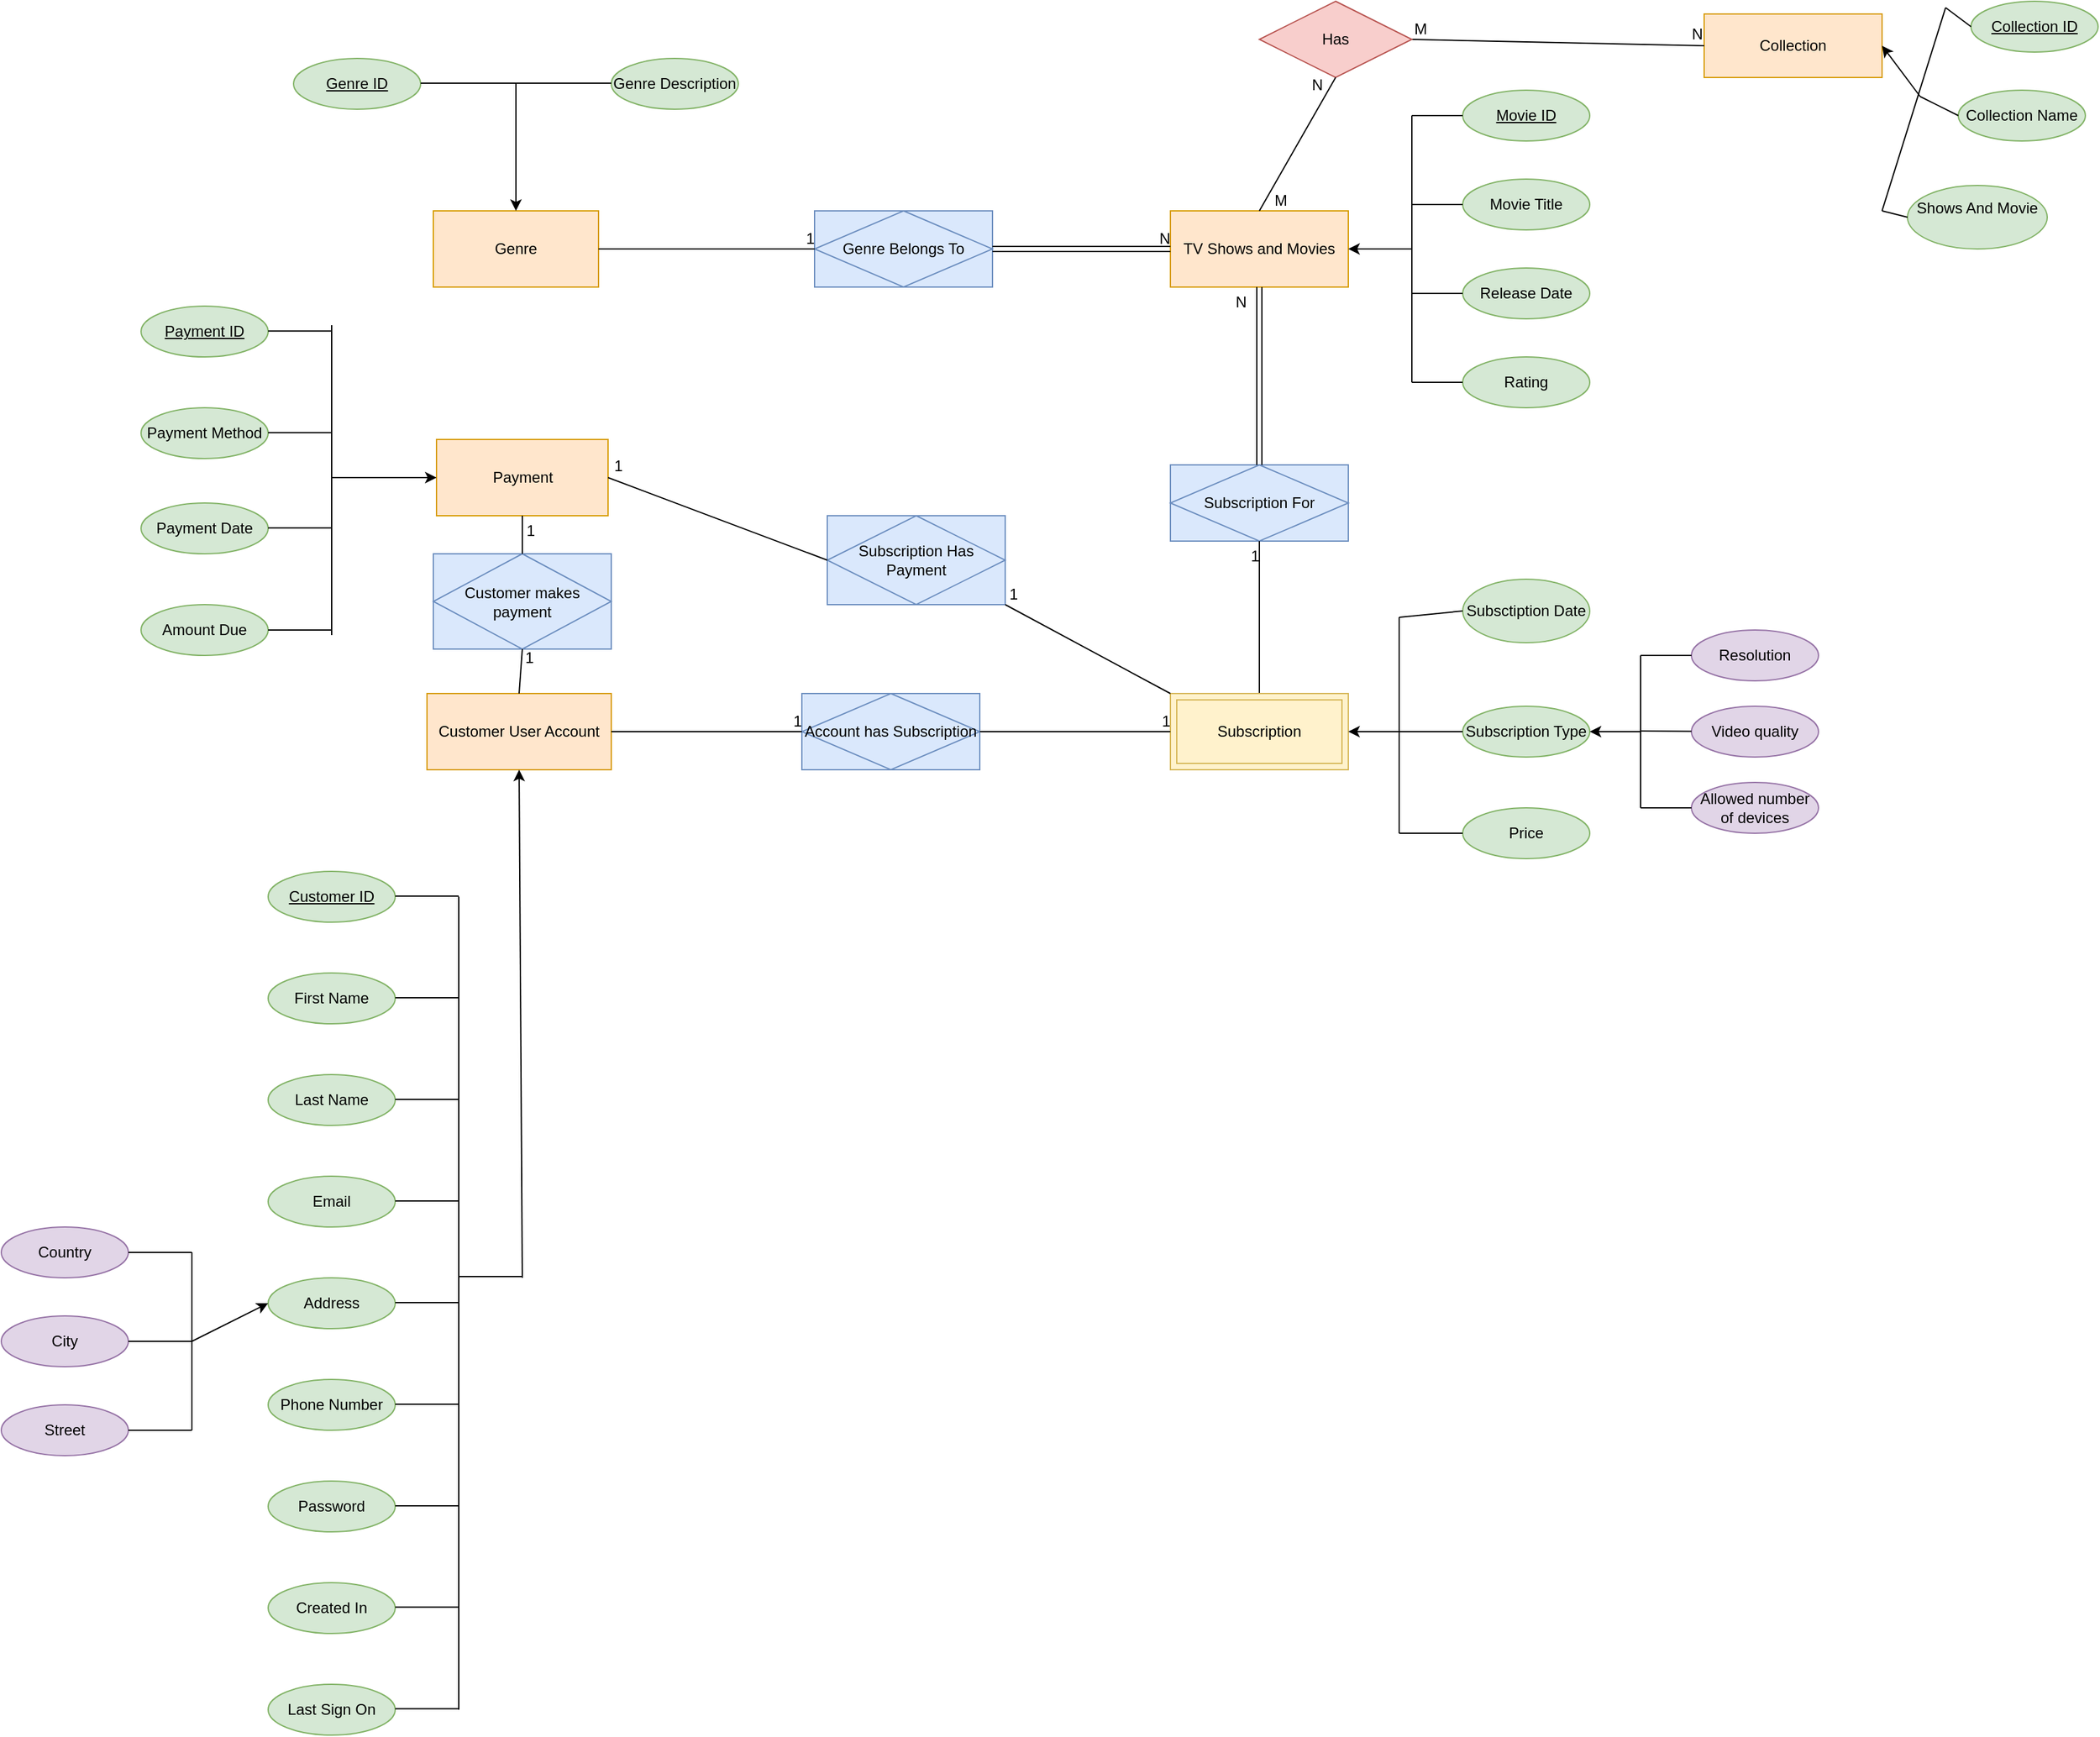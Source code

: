 <mxfile version="15.9.1" type="github">
  <diagram id="vIxli9DI9CL3hc1L__Mi" name="Page-1">
    <mxGraphModel dx="1574" dy="836" grid="1" gridSize="10" guides="1" tooltips="1" connect="1" arrows="1" fold="1" page="1" pageScale="1" pageWidth="1654" pageHeight="2336" math="0" shadow="0">
      <root>
        <mxCell id="0" />
        <mxCell id="1" parent="0" />
        <mxCell id="NIfGBF_LidaSrqxh-zxE-1" value="Genre" style="whiteSpace=wrap;html=1;align=center;fillColor=#ffe6cc;strokeColor=#d79b00;" parent="1" vertex="1">
          <mxGeometry x="340" y="180" width="130" height="60" as="geometry" />
        </mxCell>
        <mxCell id="NIfGBF_LidaSrqxh-zxE-2" value="Genre ID" style="ellipse;whiteSpace=wrap;html=1;align=center;fillColor=#d5e8d4;strokeColor=#82b366;fontStyle=4" parent="1" vertex="1">
          <mxGeometry x="230" y="60" width="100" height="40" as="geometry" />
        </mxCell>
        <mxCell id="NIfGBF_LidaSrqxh-zxE-3" value="Genre Description" style="ellipse;whiteSpace=wrap;html=1;align=center;fillColor=#d5e8d4;strokeColor=#82b366;" parent="1" vertex="1">
          <mxGeometry x="480" y="60" width="100" height="40" as="geometry" />
        </mxCell>
        <mxCell id="NIfGBF_LidaSrqxh-zxE-6" value="" style="endArrow=classic;html=1;rounded=0;entryX=0.5;entryY=0;entryDx=0;entryDy=0;" parent="1" target="NIfGBF_LidaSrqxh-zxE-1" edge="1">
          <mxGeometry width="50" height="50" relative="1" as="geometry">
            <mxPoint x="405" y="80" as="sourcePoint" />
            <mxPoint x="390" y="100.5" as="targetPoint" />
          </mxGeometry>
        </mxCell>
        <mxCell id="NIfGBF_LidaSrqxh-zxE-7" value="" style="endArrow=none;html=1;rounded=0;" parent="1" edge="1">
          <mxGeometry width="50" height="50" relative="1" as="geometry">
            <mxPoint x="330" y="79.5" as="sourcePoint" />
            <mxPoint x="480" y="79.5" as="targetPoint" />
          </mxGeometry>
        </mxCell>
        <mxCell id="NIfGBF_LidaSrqxh-zxE-9" value="Genre Belongs To" style="shape=associativeEntity;whiteSpace=wrap;html=1;align=center;fillColor=#dae8fc;strokeColor=#6c8ebf;" parent="1" vertex="1">
          <mxGeometry x="640" y="180" width="140" height="60" as="geometry" />
        </mxCell>
        <mxCell id="NIfGBF_LidaSrqxh-zxE-10" value="" style="endArrow=none;html=1;rounded=0;exitX=1;exitY=0.5;exitDx=0;exitDy=0;entryX=0;entryY=0.5;entryDx=0;entryDy=0;" parent="1" source="NIfGBF_LidaSrqxh-zxE-1" target="NIfGBF_LidaSrqxh-zxE-9" edge="1">
          <mxGeometry relative="1" as="geometry">
            <mxPoint x="470" y="239" as="sourcePoint" />
            <mxPoint x="630" y="239" as="targetPoint" />
          </mxGeometry>
        </mxCell>
        <mxCell id="NIfGBF_LidaSrqxh-zxE-11" value="1" style="resizable=0;html=1;align=right;verticalAlign=bottom;" parent="NIfGBF_LidaSrqxh-zxE-10" connectable="0" vertex="1">
          <mxGeometry x="1" relative="1" as="geometry" />
        </mxCell>
        <mxCell id="NIfGBF_LidaSrqxh-zxE-12" value="TV Shows and Movies" style="whiteSpace=wrap;html=1;align=center;fillColor=#ffe6cc;strokeColor=#d79b00;" parent="1" vertex="1">
          <mxGeometry x="920" y="180" width="140" height="60" as="geometry" />
        </mxCell>
        <mxCell id="NIfGBF_LidaSrqxh-zxE-13" value="" style="shape=link;html=1;rounded=0;exitX=1;exitY=0.5;exitDx=0;exitDy=0;entryX=0;entryY=0.5;entryDx=0;entryDy=0;" parent="1" source="NIfGBF_LidaSrqxh-zxE-9" target="NIfGBF_LidaSrqxh-zxE-12" edge="1">
          <mxGeometry relative="1" as="geometry">
            <mxPoint x="810" y="200" as="sourcePoint" />
            <mxPoint x="970" y="200" as="targetPoint" />
          </mxGeometry>
        </mxCell>
        <mxCell id="NIfGBF_LidaSrqxh-zxE-14" value="N" style="resizable=0;html=1;align=right;verticalAlign=bottom;" parent="NIfGBF_LidaSrqxh-zxE-13" connectable="0" vertex="1">
          <mxGeometry x="1" relative="1" as="geometry" />
        </mxCell>
        <mxCell id="en8W7bjXeNqJYoDH670p-1" value="Movie ID" style="ellipse;whiteSpace=wrap;html=1;align=center;fillColor=#d5e8d4;strokeColor=#82b366;fontStyle=4" parent="1" vertex="1">
          <mxGeometry x="1150" y="85" width="100" height="40" as="geometry" />
        </mxCell>
        <mxCell id="en8W7bjXeNqJYoDH670p-2" value="Movie Title" style="ellipse;whiteSpace=wrap;html=1;align=center;fillColor=#d5e8d4;strokeColor=#82b366;" parent="1" vertex="1">
          <mxGeometry x="1150" y="155" width="100" height="40" as="geometry" />
        </mxCell>
        <mxCell id="en8W7bjXeNqJYoDH670p-3" value="Release Date" style="ellipse;whiteSpace=wrap;html=1;align=center;fillColor=#d5e8d4;strokeColor=#82b366;" parent="1" vertex="1">
          <mxGeometry x="1150" y="225" width="100" height="40" as="geometry" />
        </mxCell>
        <mxCell id="en8W7bjXeNqJYoDH670p-4" value="Rating" style="ellipse;whiteSpace=wrap;html=1;align=center;fillColor=#d5e8d4;strokeColor=#82b366;" parent="1" vertex="1">
          <mxGeometry x="1150" y="295" width="100" height="40" as="geometry" />
        </mxCell>
        <mxCell id="en8W7bjXeNqJYoDH670p-5" value="" style="endArrow=none;html=1;rounded=0;entryX=0;entryY=0.5;entryDx=0;entryDy=0;" parent="1" target="en8W7bjXeNqJYoDH670p-1" edge="1">
          <mxGeometry width="50" height="50" relative="1" as="geometry">
            <mxPoint x="1110" y="105" as="sourcePoint" />
            <mxPoint x="1140" y="104.5" as="targetPoint" />
          </mxGeometry>
        </mxCell>
        <mxCell id="en8W7bjXeNqJYoDH670p-6" value="" style="endArrow=none;html=1;rounded=0;entryX=0;entryY=0.5;entryDx=0;entryDy=0;" parent="1" target="en8W7bjXeNqJYoDH670p-2" edge="1">
          <mxGeometry width="50" height="50" relative="1" as="geometry">
            <mxPoint x="1110" y="175" as="sourcePoint" />
            <mxPoint x="1130" y="174.5" as="targetPoint" />
          </mxGeometry>
        </mxCell>
        <mxCell id="en8W7bjXeNqJYoDH670p-7" value="" style="endArrow=none;html=1;rounded=0;entryX=0;entryY=0.5;entryDx=0;entryDy=0;" parent="1" target="en8W7bjXeNqJYoDH670p-3" edge="1">
          <mxGeometry width="50" height="50" relative="1" as="geometry">
            <mxPoint x="1110" y="245" as="sourcePoint" />
            <mxPoint x="1140" y="244.5" as="targetPoint" />
          </mxGeometry>
        </mxCell>
        <mxCell id="en8W7bjXeNqJYoDH670p-8" value="" style="endArrow=none;html=1;rounded=0;entryX=0;entryY=0.5;entryDx=0;entryDy=0;" parent="1" target="en8W7bjXeNqJYoDH670p-4" edge="1">
          <mxGeometry width="50" height="50" relative="1" as="geometry">
            <mxPoint x="1110" y="315" as="sourcePoint" />
            <mxPoint x="1140" y="314.5" as="targetPoint" />
          </mxGeometry>
        </mxCell>
        <mxCell id="en8W7bjXeNqJYoDH670p-9" value="" style="endArrow=none;html=1;rounded=0;" parent="1" edge="1">
          <mxGeometry width="50" height="50" relative="1" as="geometry">
            <mxPoint x="1110" y="315" as="sourcePoint" />
            <mxPoint x="1110" y="105" as="targetPoint" />
          </mxGeometry>
        </mxCell>
        <mxCell id="en8W7bjXeNqJYoDH670p-10" value="" style="endArrow=classic;html=1;rounded=0;entryX=1;entryY=0.5;entryDx=0;entryDy=0;" parent="1" target="NIfGBF_LidaSrqxh-zxE-12" edge="1">
          <mxGeometry width="50" height="50" relative="1" as="geometry">
            <mxPoint x="1110" y="210" as="sourcePoint" />
            <mxPoint x="1070" y="209.5" as="targetPoint" />
          </mxGeometry>
        </mxCell>
        <mxCell id="vVi_NHI8I7VarCt74pUY-2" value="Subscription For" style="shape=associativeEntity;whiteSpace=wrap;html=1;align=center;fillColor=#dae8fc;strokeColor=#6c8ebf;" vertex="1" parent="1">
          <mxGeometry x="920" y="380" width="140" height="60" as="geometry" />
        </mxCell>
        <mxCell id="vVi_NHI8I7VarCt74pUY-3" value="" style="endArrow=none;html=1;rounded=0;exitX=0.5;exitY=0;exitDx=0;exitDy=0;entryX=0.5;entryY=1;entryDx=0;entryDy=0;" edge="1" parent="1" source="vVi_NHI8I7VarCt74pUY-11" target="vVi_NHI8I7VarCt74pUY-2">
          <mxGeometry relative="1" as="geometry">
            <mxPoint x="990" y="560" as="sourcePoint" />
            <mxPoint x="1210" y="490" as="targetPoint" />
          </mxGeometry>
        </mxCell>
        <mxCell id="vVi_NHI8I7VarCt74pUY-4" value="1" style="resizable=0;html=1;align=right;verticalAlign=bottom;" connectable="0" vertex="1" parent="vVi_NHI8I7VarCt74pUY-3">
          <mxGeometry x="1" relative="1" as="geometry">
            <mxPoint y="20" as="offset" />
          </mxGeometry>
        </mxCell>
        <mxCell id="vVi_NHI8I7VarCt74pUY-5" value="" style="shape=link;html=1;rounded=0;exitX=0.5;exitY=0;exitDx=0;exitDy=0;entryX=0.5;entryY=1;entryDx=0;entryDy=0;" edge="1" parent="1" source="vVi_NHI8I7VarCt74pUY-2" target="NIfGBF_LidaSrqxh-zxE-12">
          <mxGeometry relative="1" as="geometry">
            <mxPoint x="980" y="290" as="sourcePoint" />
            <mxPoint x="1140" y="290" as="targetPoint" />
          </mxGeometry>
        </mxCell>
        <mxCell id="vVi_NHI8I7VarCt74pUY-6" value="N" style="resizable=0;html=1;align=right;verticalAlign=bottom;" connectable="0" vertex="1" parent="vVi_NHI8I7VarCt74pUY-5">
          <mxGeometry x="1" relative="1" as="geometry">
            <mxPoint x="-10" y="20" as="offset" />
          </mxGeometry>
        </mxCell>
        <mxCell id="vVi_NHI8I7VarCt74pUY-7" value="Subsctiption Date" style="ellipse;whiteSpace=wrap;html=1;align=center;fillColor=#d5e8d4;strokeColor=#82b366;" vertex="1" parent="1">
          <mxGeometry x="1150" y="470" width="100" height="50" as="geometry" />
        </mxCell>
        <mxCell id="vVi_NHI8I7VarCt74pUY-8" value="Subscription Type" style="ellipse;whiteSpace=wrap;html=1;align=center;fillColor=#d5e8d4;strokeColor=#82b366;" vertex="1" parent="1">
          <mxGeometry x="1150" y="570" width="100" height="40" as="geometry" />
        </mxCell>
        <mxCell id="vVi_NHI8I7VarCt74pUY-9" value="Price" style="ellipse;whiteSpace=wrap;html=1;align=center;fillColor=#d5e8d4;strokeColor=#82b366;" vertex="1" parent="1">
          <mxGeometry x="1150" y="650" width="100" height="40" as="geometry" />
        </mxCell>
        <mxCell id="vVi_NHI8I7VarCt74pUY-10" value="Resolution" style="ellipse;whiteSpace=wrap;html=1;align=center;fillColor=#e1d5e7;strokeColor=#9673a6;" vertex="1" parent="1">
          <mxGeometry x="1330" y="510" width="100" height="40" as="geometry" />
        </mxCell>
        <mxCell id="vVi_NHI8I7VarCt74pUY-11" value="Subscription" style="shape=ext;margin=3;double=1;whiteSpace=wrap;html=1;align=center;fillColor=#fff2cc;strokeColor=#d6b656;" vertex="1" parent="1">
          <mxGeometry x="920" y="560" width="140" height="60" as="geometry" />
        </mxCell>
        <mxCell id="vVi_NHI8I7VarCt74pUY-13" value="Video quality" style="ellipse;whiteSpace=wrap;html=1;align=center;fillColor=#e1d5e7;strokeColor=#9673a6;" vertex="1" parent="1">
          <mxGeometry x="1330" y="570" width="100" height="40" as="geometry" />
        </mxCell>
        <mxCell id="vVi_NHI8I7VarCt74pUY-14" value="Allowed number of devices" style="ellipse;whiteSpace=wrap;html=1;align=center;fillColor=#e1d5e7;strokeColor=#9673a6;" vertex="1" parent="1">
          <mxGeometry x="1330" y="630" width="100" height="40" as="geometry" />
        </mxCell>
        <mxCell id="vVi_NHI8I7VarCt74pUY-15" value="" style="endArrow=none;html=1;rounded=0;entryX=0;entryY=0.5;entryDx=0;entryDy=0;" edge="1" parent="1" target="vVi_NHI8I7VarCt74pUY-10">
          <mxGeometry width="50" height="50" relative="1" as="geometry">
            <mxPoint x="1290" y="530" as="sourcePoint" />
            <mxPoint x="1320" y="540" as="targetPoint" />
          </mxGeometry>
        </mxCell>
        <mxCell id="vVi_NHI8I7VarCt74pUY-16" value="" style="endArrow=none;html=1;rounded=0;" edge="1" parent="1" target="vVi_NHI8I7VarCt74pUY-13">
          <mxGeometry width="50" height="50" relative="1" as="geometry">
            <mxPoint x="1290" y="589.5" as="sourcePoint" />
            <mxPoint x="1330" y="589.5" as="targetPoint" />
          </mxGeometry>
        </mxCell>
        <mxCell id="vVi_NHI8I7VarCt74pUY-17" value="" style="endArrow=none;html=1;rounded=0;entryX=0;entryY=0.5;entryDx=0;entryDy=0;" edge="1" parent="1" target="vVi_NHI8I7VarCt74pUY-14">
          <mxGeometry width="50" height="50" relative="1" as="geometry">
            <mxPoint x="1290" y="650" as="sourcePoint" />
            <mxPoint x="1310" y="640" as="targetPoint" />
          </mxGeometry>
        </mxCell>
        <mxCell id="vVi_NHI8I7VarCt74pUY-18" value="" style="endArrow=none;html=1;rounded=0;" edge="1" parent="1">
          <mxGeometry width="50" height="50" relative="1" as="geometry">
            <mxPoint x="1290" y="650" as="sourcePoint" />
            <mxPoint x="1290" y="530" as="targetPoint" />
          </mxGeometry>
        </mxCell>
        <mxCell id="vVi_NHI8I7VarCt74pUY-19" value="" style="endArrow=classic;html=1;rounded=0;entryX=1;entryY=0.5;entryDx=0;entryDy=0;" edge="1" parent="1" target="vVi_NHI8I7VarCt74pUY-8">
          <mxGeometry width="50" height="50" relative="1" as="geometry">
            <mxPoint x="1290" y="590" as="sourcePoint" />
            <mxPoint x="1240" y="850" as="targetPoint" />
          </mxGeometry>
        </mxCell>
        <mxCell id="vVi_NHI8I7VarCt74pUY-20" value="" style="endArrow=none;html=1;rounded=0;entryX=0;entryY=0.5;entryDx=0;entryDy=0;" edge="1" parent="1" target="vVi_NHI8I7VarCt74pUY-7">
          <mxGeometry width="50" height="50" relative="1" as="geometry">
            <mxPoint x="1100" y="500" as="sourcePoint" />
            <mxPoint x="1140" y="504.5" as="targetPoint" />
          </mxGeometry>
        </mxCell>
        <mxCell id="vVi_NHI8I7VarCt74pUY-22" value="" style="endArrow=none;html=1;rounded=0;entryX=0;entryY=0.5;entryDx=0;entryDy=0;" edge="1" parent="1" target="vVi_NHI8I7VarCt74pUY-8">
          <mxGeometry width="50" height="50" relative="1" as="geometry">
            <mxPoint x="1100" y="590" as="sourcePoint" />
            <mxPoint x="1140" y="590" as="targetPoint" />
          </mxGeometry>
        </mxCell>
        <mxCell id="vVi_NHI8I7VarCt74pUY-23" value="" style="endArrow=none;html=1;rounded=0;entryX=0;entryY=0.5;entryDx=0;entryDy=0;" edge="1" parent="1" target="vVi_NHI8I7VarCt74pUY-9">
          <mxGeometry width="50" height="50" relative="1" as="geometry">
            <mxPoint x="1100" y="670" as="sourcePoint" />
            <mxPoint x="1140" y="670.5" as="targetPoint" />
          </mxGeometry>
        </mxCell>
        <mxCell id="vVi_NHI8I7VarCt74pUY-24" value="" style="endArrow=none;html=1;rounded=0;" edge="1" parent="1">
          <mxGeometry width="50" height="50" relative="1" as="geometry">
            <mxPoint x="1100" y="500" as="sourcePoint" />
            <mxPoint x="1100" y="670" as="targetPoint" />
          </mxGeometry>
        </mxCell>
        <mxCell id="vVi_NHI8I7VarCt74pUY-25" value="" style="endArrow=classic;html=1;rounded=0;" edge="1" parent="1">
          <mxGeometry width="50" height="50" relative="1" as="geometry">
            <mxPoint x="1100" y="590" as="sourcePoint" />
            <mxPoint x="1060" y="590" as="targetPoint" />
          </mxGeometry>
        </mxCell>
        <mxCell id="vVi_NHI8I7VarCt74pUY-26" value="Customer User Account" style="whiteSpace=wrap;html=1;align=center;fillColor=#ffe6cc;strokeColor=#d79b00;" vertex="1" parent="1">
          <mxGeometry x="335" y="560" width="145" height="60" as="geometry" />
        </mxCell>
        <mxCell id="vVi_NHI8I7VarCt74pUY-27" value="Account has Subscription" style="shape=associativeEntity;whiteSpace=wrap;html=1;align=center;fillColor=#dae8fc;strokeColor=#6c8ebf;" vertex="1" parent="1">
          <mxGeometry x="630" y="560" width="140" height="60" as="geometry" />
        </mxCell>
        <mxCell id="vVi_NHI8I7VarCt74pUY-28" value="" style="endArrow=none;html=1;rounded=0;exitX=1;exitY=0.5;exitDx=0;exitDy=0;entryX=0;entryY=0.5;entryDx=0;entryDy=0;" edge="1" parent="1" source="vVi_NHI8I7VarCt74pUY-26" target="vVi_NHI8I7VarCt74pUY-27">
          <mxGeometry relative="1" as="geometry">
            <mxPoint x="480" y="590" as="sourcePoint" />
            <mxPoint x="650" y="590" as="targetPoint" />
          </mxGeometry>
        </mxCell>
        <mxCell id="vVi_NHI8I7VarCt74pUY-29" value="1" style="resizable=0;html=1;align=right;verticalAlign=bottom;" connectable="0" vertex="1" parent="vVi_NHI8I7VarCt74pUY-28">
          <mxGeometry x="1" relative="1" as="geometry" />
        </mxCell>
        <mxCell id="vVi_NHI8I7VarCt74pUY-30" value="" style="endArrow=none;html=1;rounded=0;exitX=1;exitY=0.5;exitDx=0;exitDy=0;" edge="1" parent="1" source="vVi_NHI8I7VarCt74pUY-27" target="vVi_NHI8I7VarCt74pUY-11">
          <mxGeometry relative="1" as="geometry">
            <mxPoint x="780" y="589.5" as="sourcePoint" />
            <mxPoint x="920" y="590" as="targetPoint" />
          </mxGeometry>
        </mxCell>
        <mxCell id="vVi_NHI8I7VarCt74pUY-31" value="1" style="resizable=0;html=1;align=right;verticalAlign=bottom;" connectable="0" vertex="1" parent="vVi_NHI8I7VarCt74pUY-30">
          <mxGeometry x="1" relative="1" as="geometry" />
        </mxCell>
        <mxCell id="vVi_NHI8I7VarCt74pUY-32" value="Email" style="ellipse;whiteSpace=wrap;html=1;align=center;fillColor=#d5e8d4;strokeColor=#82b366;" vertex="1" parent="1">
          <mxGeometry x="210" y="940" width="100" height="40" as="geometry" />
        </mxCell>
        <mxCell id="vVi_NHI8I7VarCt74pUY-33" value="First Name" style="ellipse;whiteSpace=wrap;html=1;align=center;fillColor=#d5e8d4;strokeColor=#82b366;" vertex="1" parent="1">
          <mxGeometry x="210" y="780" width="100" height="40" as="geometry" />
        </mxCell>
        <mxCell id="vVi_NHI8I7VarCt74pUY-34" value="Last Name" style="ellipse;whiteSpace=wrap;html=1;align=center;fillColor=#d5e8d4;strokeColor=#82b366;" vertex="1" parent="1">
          <mxGeometry x="210" y="860" width="100" height="40" as="geometry" />
        </mxCell>
        <mxCell id="vVi_NHI8I7VarCt74pUY-35" value="Customer ID" style="ellipse;whiteSpace=wrap;html=1;align=center;fontStyle=4;fillColor=#d5e8d4;strokeColor=#82b366;" vertex="1" parent="1">
          <mxGeometry x="210" y="700" width="100" height="40" as="geometry" />
        </mxCell>
        <mxCell id="vVi_NHI8I7VarCt74pUY-36" value="Address" style="ellipse;whiteSpace=wrap;html=1;align=center;fillColor=#d5e8d4;strokeColor=#82b366;" vertex="1" parent="1">
          <mxGeometry x="210" y="1020" width="100" height="40" as="geometry" />
        </mxCell>
        <mxCell id="vVi_NHI8I7VarCt74pUY-37" value="Phone Number" style="ellipse;whiteSpace=wrap;html=1;align=center;fillColor=#d5e8d4;strokeColor=#82b366;" vertex="1" parent="1">
          <mxGeometry x="210" y="1100" width="100" height="40" as="geometry" />
        </mxCell>
        <mxCell id="vVi_NHI8I7VarCt74pUY-39" value="Password" style="ellipse;whiteSpace=wrap;html=1;align=center;fillColor=#d5e8d4;strokeColor=#82b366;" vertex="1" parent="1">
          <mxGeometry x="210" y="1180" width="100" height="40" as="geometry" />
        </mxCell>
        <mxCell id="vVi_NHI8I7VarCt74pUY-40" value="" style="endArrow=none;html=1;rounded=0;" edge="1" parent="1">
          <mxGeometry width="50" height="50" relative="1" as="geometry">
            <mxPoint x="310" y="719.5" as="sourcePoint" />
            <mxPoint x="360" y="719.5" as="targetPoint" />
          </mxGeometry>
        </mxCell>
        <mxCell id="vVi_NHI8I7VarCt74pUY-41" value="" style="endArrow=none;html=1;rounded=0;" edge="1" parent="1">
          <mxGeometry width="50" height="50" relative="1" as="geometry">
            <mxPoint x="310" y="799.5" as="sourcePoint" />
            <mxPoint x="360" y="799.5" as="targetPoint" />
          </mxGeometry>
        </mxCell>
        <mxCell id="vVi_NHI8I7VarCt74pUY-42" value="" style="endArrow=none;html=1;rounded=0;" edge="1" parent="1">
          <mxGeometry width="50" height="50" relative="1" as="geometry">
            <mxPoint x="310" y="879.5" as="sourcePoint" />
            <mxPoint x="360" y="879.5" as="targetPoint" />
          </mxGeometry>
        </mxCell>
        <mxCell id="vVi_NHI8I7VarCt74pUY-43" value="" style="endArrow=none;html=1;rounded=0;" edge="1" parent="1">
          <mxGeometry width="50" height="50" relative="1" as="geometry">
            <mxPoint x="310" y="959.5" as="sourcePoint" />
            <mxPoint x="360" y="959.5" as="targetPoint" />
          </mxGeometry>
        </mxCell>
        <mxCell id="vVi_NHI8I7VarCt74pUY-44" value="" style="endArrow=none;html=1;rounded=0;" edge="1" parent="1">
          <mxGeometry width="50" height="50" relative="1" as="geometry">
            <mxPoint x="310" y="1039.5" as="sourcePoint" />
            <mxPoint x="360" y="1039.5" as="targetPoint" />
          </mxGeometry>
        </mxCell>
        <mxCell id="vVi_NHI8I7VarCt74pUY-45" value="" style="endArrow=none;html=1;rounded=0;" edge="1" parent="1">
          <mxGeometry width="50" height="50" relative="1" as="geometry">
            <mxPoint x="310" y="1119.5" as="sourcePoint" />
            <mxPoint x="360" y="1119.5" as="targetPoint" />
          </mxGeometry>
        </mxCell>
        <mxCell id="vVi_NHI8I7VarCt74pUY-46" value="" style="endArrow=none;html=1;rounded=0;" edge="1" parent="1">
          <mxGeometry width="50" height="50" relative="1" as="geometry">
            <mxPoint x="310" y="1199.5" as="sourcePoint" />
            <mxPoint x="360" y="1199.5" as="targetPoint" />
          </mxGeometry>
        </mxCell>
        <mxCell id="vVi_NHI8I7VarCt74pUY-48" value="" style="endArrow=none;html=1;rounded=0;" edge="1" parent="1">
          <mxGeometry width="50" height="50" relative="1" as="geometry">
            <mxPoint x="360" y="720" as="sourcePoint" />
            <mxPoint x="360" y="1360" as="targetPoint" />
          </mxGeometry>
        </mxCell>
        <mxCell id="vVi_NHI8I7VarCt74pUY-49" value="" style="endArrow=none;html=1;rounded=0;" edge="1" parent="1">
          <mxGeometry width="50" height="50" relative="1" as="geometry">
            <mxPoint x="360" y="1019" as="sourcePoint" />
            <mxPoint x="410" y="1019" as="targetPoint" />
          </mxGeometry>
        </mxCell>
        <mxCell id="vVi_NHI8I7VarCt74pUY-50" value="" style="endArrow=classic;html=1;rounded=0;entryX=0.5;entryY=1;entryDx=0;entryDy=0;" edge="1" parent="1" target="vVi_NHI8I7VarCt74pUY-26">
          <mxGeometry width="50" height="50" relative="1" as="geometry">
            <mxPoint x="410" y="1020" as="sourcePoint" />
            <mxPoint x="530" y="830" as="targetPoint" />
          </mxGeometry>
        </mxCell>
        <mxCell id="vVi_NHI8I7VarCt74pUY-51" value="Payment" style="whiteSpace=wrap;html=1;align=center;fillColor=#ffe6cc;strokeColor=#d79b00;" vertex="1" parent="1">
          <mxGeometry x="342.5" y="360" width="135" height="60" as="geometry" />
        </mxCell>
        <mxCell id="vVi_NHI8I7VarCt74pUY-52" value="Payment Method" style="ellipse;whiteSpace=wrap;html=1;align=center;fillColor=#d5e8d4;strokeColor=#82b366;" vertex="1" parent="1">
          <mxGeometry x="110" y="335" width="100" height="40" as="geometry" />
        </mxCell>
        <mxCell id="vVi_NHI8I7VarCt74pUY-53" value="Payment ID" style="ellipse;whiteSpace=wrap;html=1;align=center;fontStyle=4;fillColor=#d5e8d4;strokeColor=#82b366;" vertex="1" parent="1">
          <mxGeometry x="110" y="255" width="100" height="40" as="geometry" />
        </mxCell>
        <mxCell id="vVi_NHI8I7VarCt74pUY-54" value="Payment Date" style="ellipse;whiteSpace=wrap;html=1;align=center;fillColor=#d5e8d4;strokeColor=#82b366;" vertex="1" parent="1">
          <mxGeometry x="110" y="410" width="100" height="40" as="geometry" />
        </mxCell>
        <mxCell id="vVi_NHI8I7VarCt74pUY-55" value="Amount Due" style="ellipse;whiteSpace=wrap;html=1;align=center;fillColor=#d5e8d4;strokeColor=#82b366;" vertex="1" parent="1">
          <mxGeometry x="110" y="490" width="100" height="40" as="geometry" />
        </mxCell>
        <mxCell id="vVi_NHI8I7VarCt74pUY-56" value="" style="endArrow=none;html=1;rounded=0;" edge="1" parent="1">
          <mxGeometry width="50" height="50" relative="1" as="geometry">
            <mxPoint x="210" y="510" as="sourcePoint" />
            <mxPoint x="260" y="510" as="targetPoint" />
          </mxGeometry>
        </mxCell>
        <mxCell id="vVi_NHI8I7VarCt74pUY-57" value="" style="endArrow=none;html=1;rounded=0;" edge="1" parent="1">
          <mxGeometry width="50" height="50" relative="1" as="geometry">
            <mxPoint x="210" y="429.57" as="sourcePoint" />
            <mxPoint x="260" y="429.57" as="targetPoint" />
          </mxGeometry>
        </mxCell>
        <mxCell id="vVi_NHI8I7VarCt74pUY-58" value="" style="endArrow=none;html=1;rounded=0;" edge="1" parent="1">
          <mxGeometry width="50" height="50" relative="1" as="geometry">
            <mxPoint x="210" y="354.57" as="sourcePoint" />
            <mxPoint x="260" y="354.57" as="targetPoint" />
          </mxGeometry>
        </mxCell>
        <mxCell id="vVi_NHI8I7VarCt74pUY-59" value="" style="endArrow=none;html=1;rounded=0;" edge="1" parent="1">
          <mxGeometry width="50" height="50" relative="1" as="geometry">
            <mxPoint x="210" y="274.57" as="sourcePoint" />
            <mxPoint x="260" y="274.57" as="targetPoint" />
          </mxGeometry>
        </mxCell>
        <mxCell id="vVi_NHI8I7VarCt74pUY-60" value="" style="endArrow=none;html=1;rounded=0;" edge="1" parent="1">
          <mxGeometry width="50" height="50" relative="1" as="geometry">
            <mxPoint x="260" y="270" as="sourcePoint" />
            <mxPoint x="260" y="514" as="targetPoint" />
          </mxGeometry>
        </mxCell>
        <mxCell id="vVi_NHI8I7VarCt74pUY-61" value="" style="endArrow=classic;html=1;rounded=0;entryX=0;entryY=0.5;entryDx=0;entryDy=0;" edge="1" parent="1" target="vVi_NHI8I7VarCt74pUY-51">
          <mxGeometry width="50" height="50" relative="1" as="geometry">
            <mxPoint x="260" y="390" as="sourcePoint" />
            <mxPoint x="310" y="370" as="targetPoint" />
          </mxGeometry>
        </mxCell>
        <mxCell id="vVi_NHI8I7VarCt74pUY-62" value="Customer makes payment" style="shape=associativeEntity;whiteSpace=wrap;html=1;align=center;fillColor=#dae8fc;strokeColor=#6c8ebf;" vertex="1" parent="1">
          <mxGeometry x="340" y="450" width="140" height="75" as="geometry" />
        </mxCell>
        <mxCell id="vVi_NHI8I7VarCt74pUY-64" value="" style="endArrow=none;html=1;rounded=0;exitX=0.5;exitY=0;exitDx=0;exitDy=0;entryX=0.5;entryY=1;entryDx=0;entryDy=0;" edge="1" parent="1" source="vVi_NHI8I7VarCt74pUY-26" target="vVi_NHI8I7VarCt74pUY-62">
          <mxGeometry relative="1" as="geometry">
            <mxPoint x="540" y="520" as="sourcePoint" />
            <mxPoint x="700" y="520" as="targetPoint" />
          </mxGeometry>
        </mxCell>
        <mxCell id="vVi_NHI8I7VarCt74pUY-65" value="1" style="resizable=0;html=1;align=right;verticalAlign=bottom;" connectable="0" vertex="1" parent="vVi_NHI8I7VarCt74pUY-64">
          <mxGeometry x="1" relative="1" as="geometry">
            <mxPoint x="10" y="15" as="offset" />
          </mxGeometry>
        </mxCell>
        <mxCell id="vVi_NHI8I7VarCt74pUY-66" value="" style="endArrow=none;html=1;rounded=0;exitX=0.5;exitY=0;exitDx=0;exitDy=0;entryX=0.5;entryY=1;entryDx=0;entryDy=0;" edge="1" parent="1" source="vVi_NHI8I7VarCt74pUY-62" target="vVi_NHI8I7VarCt74pUY-51">
          <mxGeometry relative="1" as="geometry">
            <mxPoint x="570" y="400" as="sourcePoint" />
            <mxPoint x="730" y="400" as="targetPoint" />
          </mxGeometry>
        </mxCell>
        <mxCell id="vVi_NHI8I7VarCt74pUY-67" value="1" style="resizable=0;html=1;align=right;verticalAlign=bottom;" connectable="0" vertex="1" parent="vVi_NHI8I7VarCt74pUY-66">
          <mxGeometry x="1" relative="1" as="geometry">
            <mxPoint x="10" y="20" as="offset" />
          </mxGeometry>
        </mxCell>
        <mxCell id="vVi_NHI8I7VarCt74pUY-68" value="Subscription Has Payment" style="shape=associativeEntity;whiteSpace=wrap;html=1;align=center;fillColor=#dae8fc;strokeColor=#6c8ebf;" vertex="1" parent="1">
          <mxGeometry x="650" y="420" width="140" height="70" as="geometry" />
        </mxCell>
        <mxCell id="vVi_NHI8I7VarCt74pUY-69" value="" style="endArrow=none;html=1;rounded=0;exitX=0;exitY=0;exitDx=0;exitDy=0;entryX=1;entryY=1;entryDx=0;entryDy=0;" edge="1" parent="1" source="vVi_NHI8I7VarCt74pUY-11" target="vVi_NHI8I7VarCt74pUY-68">
          <mxGeometry relative="1" as="geometry">
            <mxPoint x="810" y="480" as="sourcePoint" />
            <mxPoint x="970" y="480" as="targetPoint" />
          </mxGeometry>
        </mxCell>
        <mxCell id="vVi_NHI8I7VarCt74pUY-70" value="1" style="resizable=0;html=1;align=right;verticalAlign=bottom;" connectable="0" vertex="1" parent="vVi_NHI8I7VarCt74pUY-69">
          <mxGeometry x="1" relative="1" as="geometry">
            <mxPoint x="10" as="offset" />
          </mxGeometry>
        </mxCell>
        <mxCell id="vVi_NHI8I7VarCt74pUY-71" value="" style="endArrow=none;html=1;rounded=0;exitX=0;exitY=0.5;exitDx=0;exitDy=0;entryX=1;entryY=0.5;entryDx=0;entryDy=0;" edge="1" parent="1" source="vVi_NHI8I7VarCt74pUY-68" target="vVi_NHI8I7VarCt74pUY-51">
          <mxGeometry relative="1" as="geometry">
            <mxPoint x="560" y="310" as="sourcePoint" />
            <mxPoint x="720" y="310" as="targetPoint" />
          </mxGeometry>
        </mxCell>
        <mxCell id="vVi_NHI8I7VarCt74pUY-72" value="1" style="resizable=0;html=1;align=right;verticalAlign=bottom;" connectable="0" vertex="1" parent="vVi_NHI8I7VarCt74pUY-71">
          <mxGeometry x="1" relative="1" as="geometry">
            <mxPoint x="12" as="offset" />
          </mxGeometry>
        </mxCell>
        <mxCell id="vVi_NHI8I7VarCt74pUY-73" value="Collection" style="whiteSpace=wrap;html=1;align=center;fillColor=#ffe6cc;strokeColor=#d79b00;" vertex="1" parent="1">
          <mxGeometry x="1340" y="25" width="140" height="50" as="geometry" />
        </mxCell>
        <mxCell id="vVi_NHI8I7VarCt74pUY-74" value="Collection Name" style="ellipse;whiteSpace=wrap;html=1;align=center;fillColor=#d5e8d4;strokeColor=#82b366;" vertex="1" parent="1">
          <mxGeometry x="1540" y="85" width="100" height="40" as="geometry" />
        </mxCell>
        <mxCell id="vVi_NHI8I7VarCt74pUY-75" value="Collection ID" style="ellipse;whiteSpace=wrap;html=1;align=center;fontStyle=4;fillColor=#d5e8d4;strokeColor=#82b366;" vertex="1" parent="1">
          <mxGeometry x="1550" y="15" width="100" height="40" as="geometry" />
        </mxCell>
        <mxCell id="vVi_NHI8I7VarCt74pUY-76" value="&lt;div&gt;Shows And Movie&lt;/div&gt;&lt;div&gt;&lt;br&gt;&lt;/div&gt;" style="ellipse;whiteSpace=wrap;html=1;align=center;fillColor=#d5e8d4;strokeColor=#82b366;" vertex="1" parent="1">
          <mxGeometry x="1500" y="160" width="110" height="50" as="geometry" />
        </mxCell>
        <mxCell id="vVi_NHI8I7VarCt74pUY-77" value="" style="endArrow=none;html=1;rounded=0;entryX=0;entryY=0.5;entryDx=0;entryDy=0;exitX=1;exitY=0.5;exitDx=0;exitDy=0;" edge="1" parent="1" source="vVi_NHI8I7VarCt74pUY-80" target="vVi_NHI8I7VarCt74pUY-73">
          <mxGeometry relative="1" as="geometry">
            <mxPoint x="1180" y="20" as="sourcePoint" />
            <mxPoint x="1150" y="30" as="targetPoint" />
          </mxGeometry>
        </mxCell>
        <mxCell id="vVi_NHI8I7VarCt74pUY-78" value="M" style="resizable=0;html=1;align=left;verticalAlign=bottom;" connectable="0" vertex="1" parent="vVi_NHI8I7VarCt74pUY-77">
          <mxGeometry x="-1" relative="1" as="geometry" />
        </mxCell>
        <mxCell id="vVi_NHI8I7VarCt74pUY-79" value="N" style="resizable=0;html=1;align=right;verticalAlign=bottom;" connectable="0" vertex="1" parent="vVi_NHI8I7VarCt74pUY-77">
          <mxGeometry x="1" relative="1" as="geometry" />
        </mxCell>
        <mxCell id="vVi_NHI8I7VarCt74pUY-80" value="Has" style="shape=rhombus;perimeter=rhombusPerimeter;whiteSpace=wrap;html=1;align=center;fillColor=#f8cecc;strokeColor=#b85450;" vertex="1" parent="1">
          <mxGeometry x="990" y="15" width="120" height="60" as="geometry" />
        </mxCell>
        <mxCell id="vVi_NHI8I7VarCt74pUY-81" value="" style="endArrow=none;html=1;rounded=0;exitX=0.5;exitY=0;exitDx=0;exitDy=0;entryX=0.5;entryY=1;entryDx=0;entryDy=0;" edge="1" parent="1" source="NIfGBF_LidaSrqxh-zxE-12" target="vVi_NHI8I7VarCt74pUY-80">
          <mxGeometry relative="1" as="geometry">
            <mxPoint x="840" y="90" as="sourcePoint" />
            <mxPoint x="1000" y="90" as="targetPoint" />
          </mxGeometry>
        </mxCell>
        <mxCell id="vVi_NHI8I7VarCt74pUY-82" value="M" style="resizable=0;html=1;align=left;verticalAlign=bottom;" connectable="0" vertex="1" parent="vVi_NHI8I7VarCt74pUY-81">
          <mxGeometry x="-1" relative="1" as="geometry">
            <mxPoint x="10" as="offset" />
          </mxGeometry>
        </mxCell>
        <mxCell id="vVi_NHI8I7VarCt74pUY-83" value="N" style="resizable=0;html=1;align=right;verticalAlign=bottom;" connectable="0" vertex="1" parent="vVi_NHI8I7VarCt74pUY-81">
          <mxGeometry x="1" relative="1" as="geometry">
            <mxPoint x="-10" y="15" as="offset" />
          </mxGeometry>
        </mxCell>
        <mxCell id="vVi_NHI8I7VarCt74pUY-84" value="" style="endArrow=none;html=1;rounded=0;" edge="1" parent="1">
          <mxGeometry width="50" height="50" relative="1" as="geometry">
            <mxPoint x="1480" y="180" as="sourcePoint" />
            <mxPoint x="1530" y="20" as="targetPoint" />
          </mxGeometry>
        </mxCell>
        <mxCell id="vVi_NHI8I7VarCt74pUY-85" value="" style="endArrow=classic;html=1;rounded=0;entryX=1;entryY=0.5;entryDx=0;entryDy=0;" edge="1" parent="1" target="vVi_NHI8I7VarCt74pUY-73">
          <mxGeometry width="50" height="50" relative="1" as="geometry">
            <mxPoint x="1510" y="90" as="sourcePoint" />
            <mxPoint x="1470" y="230" as="targetPoint" />
          </mxGeometry>
        </mxCell>
        <mxCell id="vVi_NHI8I7VarCt74pUY-86" value="" style="endArrow=none;html=1;rounded=0;entryX=0;entryY=0.5;entryDx=0;entryDy=0;" edge="1" parent="1" target="vVi_NHI8I7VarCt74pUY-75">
          <mxGeometry width="50" height="50" relative="1" as="geometry">
            <mxPoint x="1530" y="20" as="sourcePoint" />
            <mxPoint x="1470" y="240" as="targetPoint" />
          </mxGeometry>
        </mxCell>
        <mxCell id="vVi_NHI8I7VarCt74pUY-87" value="" style="endArrow=none;html=1;rounded=0;entryX=0;entryY=0.5;entryDx=0;entryDy=0;" edge="1" parent="1" target="vVi_NHI8I7VarCt74pUY-74">
          <mxGeometry width="50" height="50" relative="1" as="geometry">
            <mxPoint x="1510" y="90" as="sourcePoint" />
            <mxPoint x="1570" y="250" as="targetPoint" />
          </mxGeometry>
        </mxCell>
        <mxCell id="vVi_NHI8I7VarCt74pUY-88" value="" style="endArrow=none;html=1;rounded=0;entryX=0;entryY=0.5;entryDx=0;entryDy=0;" edge="1" parent="1" target="vVi_NHI8I7VarCt74pUY-76">
          <mxGeometry width="50" height="50" relative="1" as="geometry">
            <mxPoint x="1480" y="180" as="sourcePoint" />
            <mxPoint x="1400" y="290" as="targetPoint" />
          </mxGeometry>
        </mxCell>
        <mxCell id="vVi_NHI8I7VarCt74pUY-89" value="Created In" style="ellipse;whiteSpace=wrap;html=1;align=center;fillColor=#d5e8d4;strokeColor=#82b366;" vertex="1" parent="1">
          <mxGeometry x="210" y="1260" width="100" height="40" as="geometry" />
        </mxCell>
        <mxCell id="vVi_NHI8I7VarCt74pUY-90" value="Last Sign On" style="ellipse;whiteSpace=wrap;html=1;align=center;fillColor=#d5e8d4;strokeColor=#82b366;" vertex="1" parent="1">
          <mxGeometry x="210" y="1340" width="100" height="40" as="geometry" />
        </mxCell>
        <mxCell id="vVi_NHI8I7VarCt74pUY-91" value="Country" style="ellipse;whiteSpace=wrap;html=1;align=center;fillColor=#e1d5e7;strokeColor=#9673a6;" vertex="1" parent="1">
          <mxGeometry y="980" width="100" height="40" as="geometry" />
        </mxCell>
        <mxCell id="vVi_NHI8I7VarCt74pUY-92" value="" style="endArrow=none;html=1;rounded=0;" edge="1" parent="1">
          <mxGeometry width="50" height="50" relative="1" as="geometry">
            <mxPoint x="100" y="1000" as="sourcePoint" />
            <mxPoint x="150" y="1000" as="targetPoint" />
          </mxGeometry>
        </mxCell>
        <mxCell id="vVi_NHI8I7VarCt74pUY-93" value="" style="endArrow=none;html=1;rounded=0;" edge="1" parent="1">
          <mxGeometry width="50" height="50" relative="1" as="geometry">
            <mxPoint x="310" y="1279.29" as="sourcePoint" />
            <mxPoint x="360" y="1279.29" as="targetPoint" />
          </mxGeometry>
        </mxCell>
        <mxCell id="vVi_NHI8I7VarCt74pUY-94" value="" style="endArrow=none;html=1;rounded=0;" edge="1" parent="1">
          <mxGeometry width="50" height="50" relative="1" as="geometry">
            <mxPoint x="310" y="1359.29" as="sourcePoint" />
            <mxPoint x="360" y="1359.29" as="targetPoint" />
          </mxGeometry>
        </mxCell>
        <mxCell id="vVi_NHI8I7VarCt74pUY-95" value="Street" style="ellipse;whiteSpace=wrap;html=1;align=center;fillColor=#e1d5e7;strokeColor=#9673a6;" vertex="1" parent="1">
          <mxGeometry y="1120" width="100" height="40" as="geometry" />
        </mxCell>
        <mxCell id="vVi_NHI8I7VarCt74pUY-96" value="City" style="ellipse;whiteSpace=wrap;html=1;align=center;fillColor=#e1d5e7;strokeColor=#9673a6;" vertex="1" parent="1">
          <mxGeometry y="1050" width="100" height="40" as="geometry" />
        </mxCell>
        <mxCell id="vVi_NHI8I7VarCt74pUY-97" value="" style="endArrow=none;html=1;rounded=0;" edge="1" parent="1">
          <mxGeometry width="50" height="50" relative="1" as="geometry">
            <mxPoint x="100" y="1140" as="sourcePoint" />
            <mxPoint x="150" y="1140" as="targetPoint" />
          </mxGeometry>
        </mxCell>
        <mxCell id="vVi_NHI8I7VarCt74pUY-98" value="" style="endArrow=none;html=1;rounded=0;" edge="1" parent="1">
          <mxGeometry width="50" height="50" relative="1" as="geometry">
            <mxPoint x="100" y="1070.0" as="sourcePoint" />
            <mxPoint x="150" y="1070.0" as="targetPoint" />
          </mxGeometry>
        </mxCell>
        <mxCell id="vVi_NHI8I7VarCt74pUY-99" value="" style="endArrow=none;html=1;rounded=0;" edge="1" parent="1">
          <mxGeometry width="50" height="50" relative="1" as="geometry">
            <mxPoint x="150" y="1140" as="sourcePoint" />
            <mxPoint x="150" y="1000" as="targetPoint" />
          </mxGeometry>
        </mxCell>
        <mxCell id="vVi_NHI8I7VarCt74pUY-100" value="" style="endArrow=classic;html=1;rounded=0;entryX=0;entryY=0.5;entryDx=0;entryDy=0;" edge="1" parent="1" target="vVi_NHI8I7VarCt74pUY-36">
          <mxGeometry width="50" height="50" relative="1" as="geometry">
            <mxPoint x="150" y="1070" as="sourcePoint" />
            <mxPoint x="120" y="1250" as="targetPoint" />
          </mxGeometry>
        </mxCell>
      </root>
    </mxGraphModel>
  </diagram>
</mxfile>
